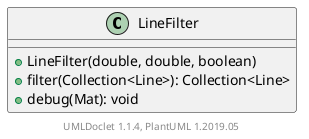@startuml

    class LineFilter [[LineFilter.html]] {
        +LineFilter(double, double, boolean)
        +filter(Collection<Line>): Collection<Line>
        +debug(Mat): void
    }


    center footer UMLDoclet 1.1.4, PlantUML 1.2019.05
@enduml
